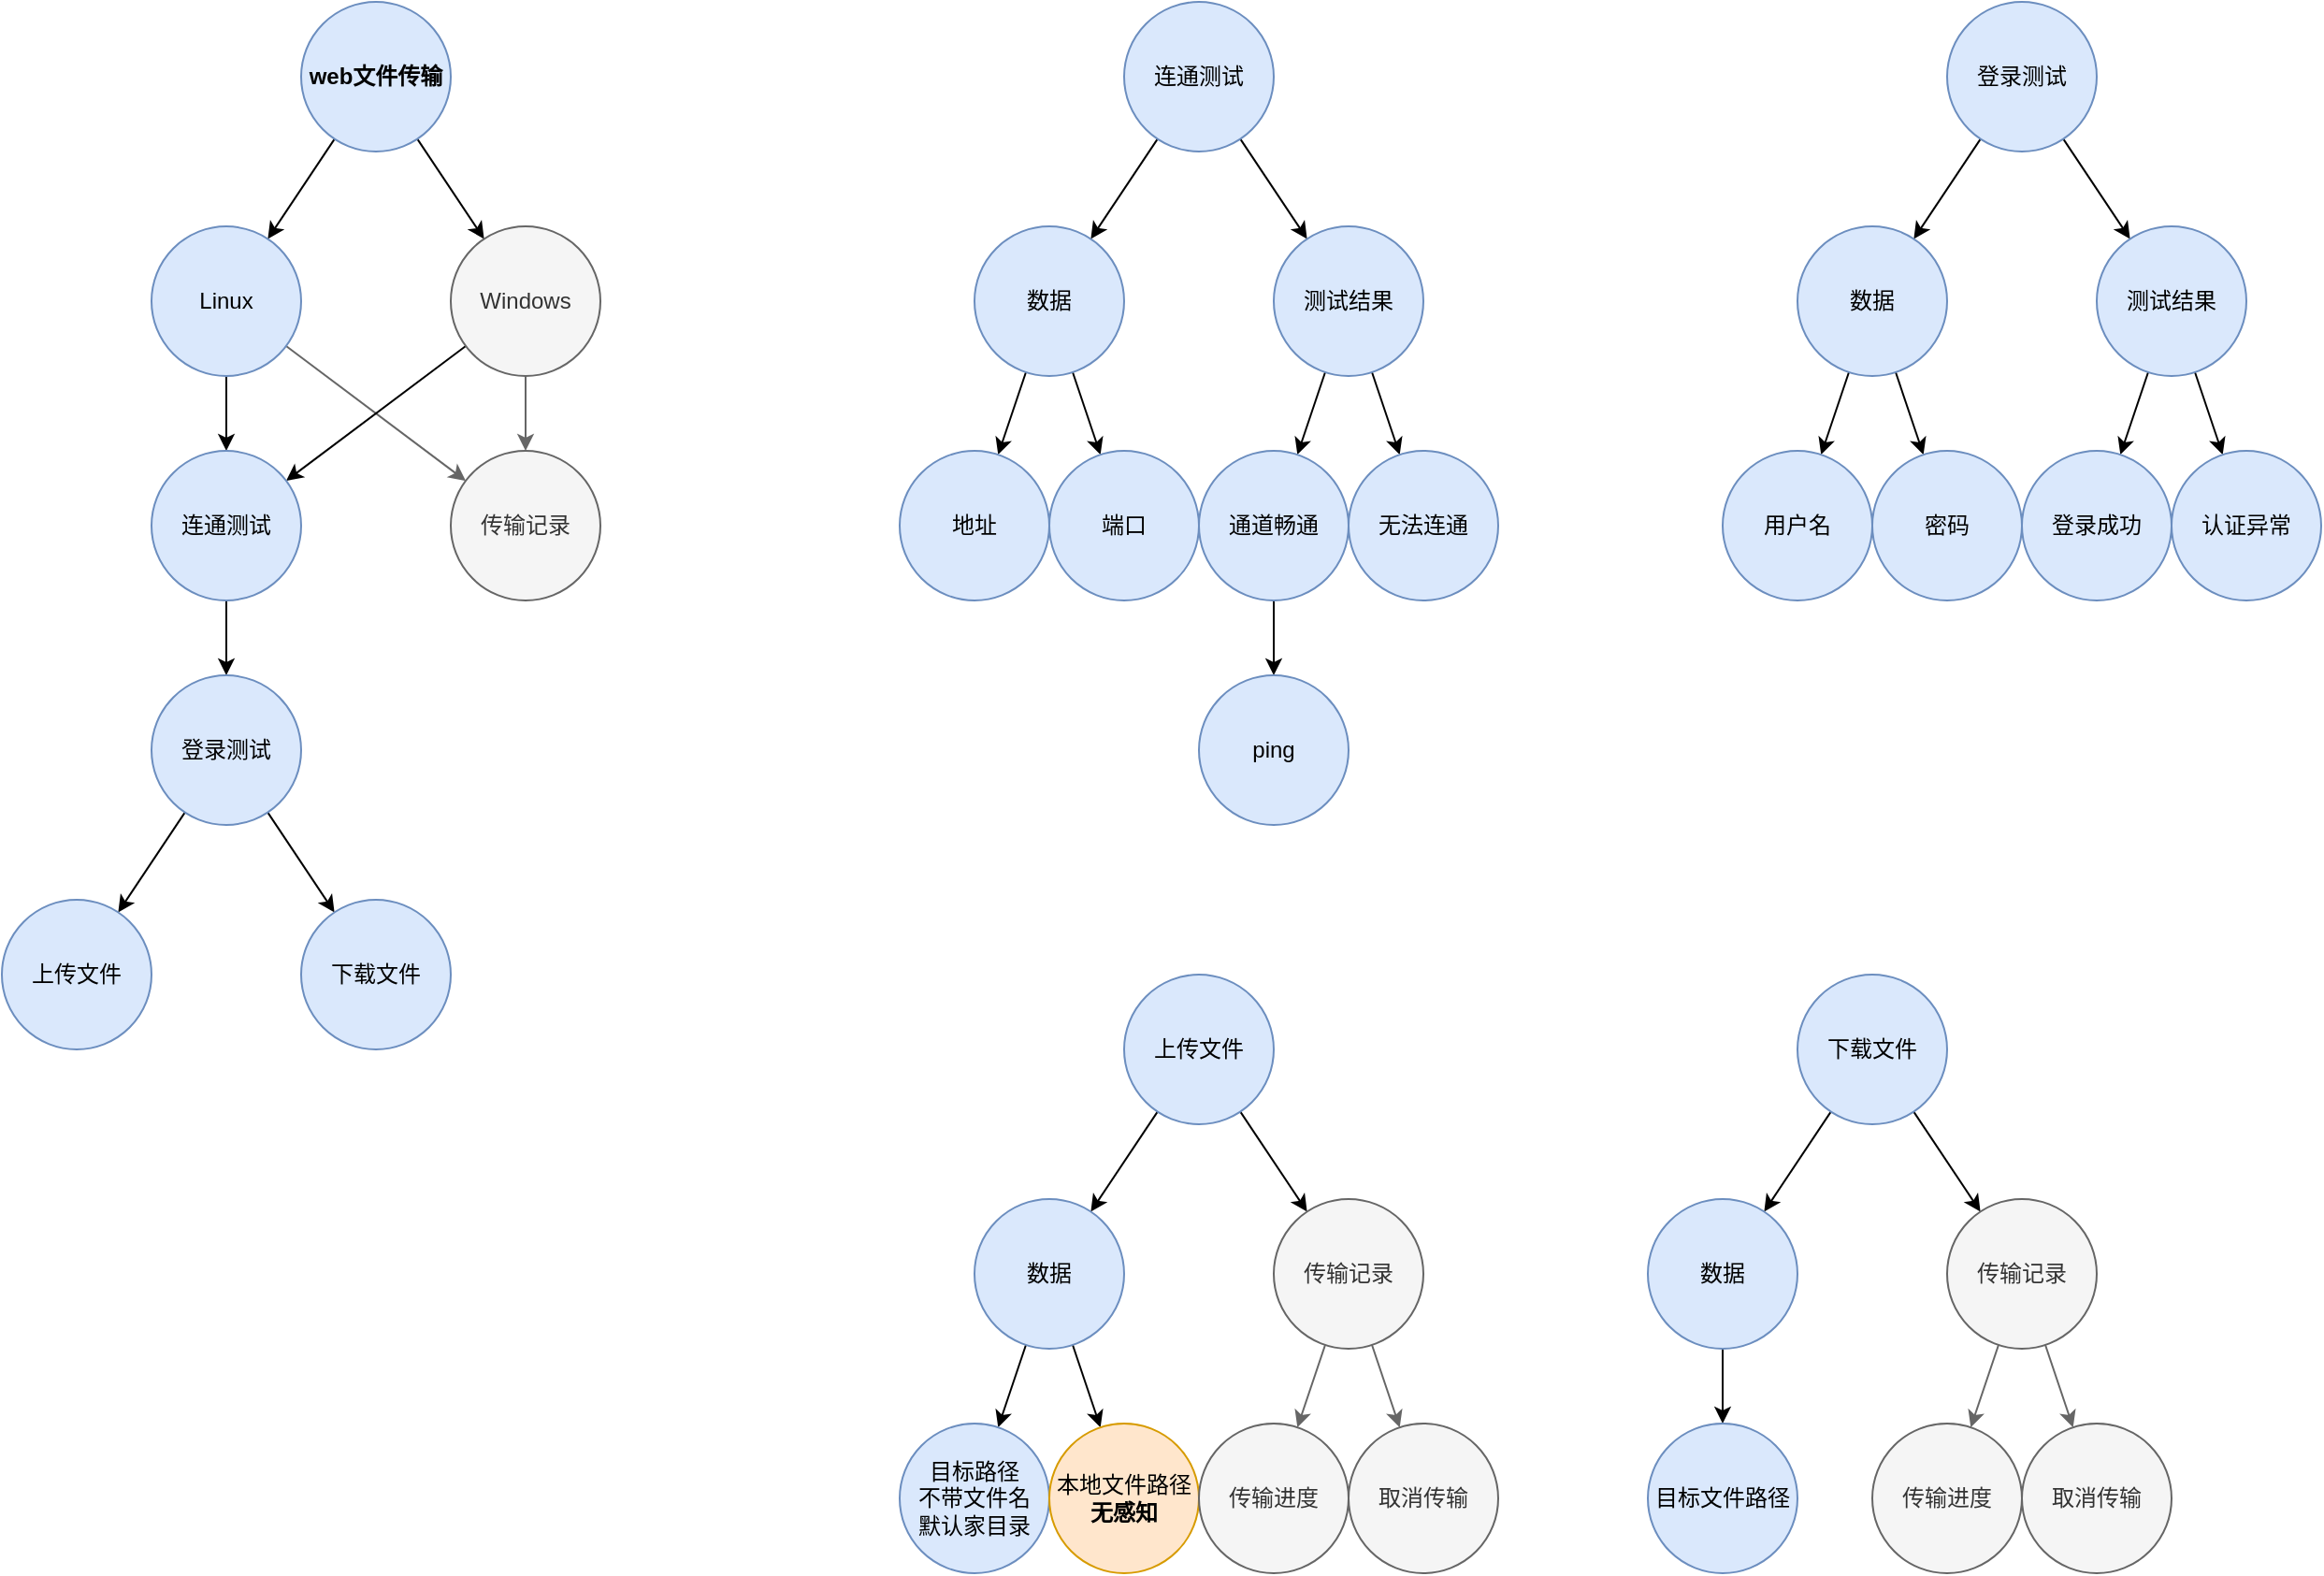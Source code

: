 <mxfile version="20.2.3" type="device" pages="3"><diagram id="OMf52vrTkISbWYY6mPU3" name="信息架构图"><mxGraphModel dx="2942" dy="1122" grid="1" gridSize="10" guides="1" tooltips="1" connect="1" arrows="1" fold="1" page="1" pageScale="1" pageWidth="827" pageHeight="1169" math="0" shadow="0"><root><mxCell id="0"/><mxCell id="1" parent="0"/><mxCell id="EfSAk4xGJ48oV-pzfF1v-5" style="rounded=0;orthogonalLoop=1;jettySize=auto;html=1;" parent="1" source="EfSAk4xGJ48oV-pzfF1v-2" target="EfSAk4xGJ48oV-pzfF1v-3" edge="1"><mxGeometry relative="1" as="geometry"/></mxCell><mxCell id="EfSAk4xGJ48oV-pzfF1v-7" style="rounded=0;orthogonalLoop=1;jettySize=auto;html=1;" parent="1" source="EfSAk4xGJ48oV-pzfF1v-2" target="EfSAk4xGJ48oV-pzfF1v-4" edge="1"><mxGeometry relative="1" as="geometry"/></mxCell><mxCell id="EfSAk4xGJ48oV-pzfF1v-2" value="&lt;b&gt;web文件传输&lt;/b&gt;" style="ellipse;whiteSpace=wrap;html=1;aspect=fixed;fillColor=#dae8fc;strokeColor=#6c8ebf;" parent="1" vertex="1"><mxGeometry x="360" y="160" width="80" height="80" as="geometry"/></mxCell><mxCell id="EfSAk4xGJ48oV-pzfF1v-9" style="edgeStyle=none;rounded=0;orthogonalLoop=1;jettySize=auto;html=1;" parent="1" source="EfSAk4xGJ48oV-pzfF1v-3" target="EfSAk4xGJ48oV-pzfF1v-8" edge="1"><mxGeometry relative="1" as="geometry"/></mxCell><mxCell id="EfSAk4xGJ48oV-pzfF1v-91" style="edgeStyle=none;rounded=0;orthogonalLoop=1;jettySize=auto;html=1;endArrow=classic;endFill=1;fillColor=#f5f5f5;strokeColor=#666666;" parent="1" source="EfSAk4xGJ48oV-pzfF1v-3" target="EfSAk4xGJ48oV-pzfF1v-90" edge="1"><mxGeometry relative="1" as="geometry"/></mxCell><mxCell id="EfSAk4xGJ48oV-pzfF1v-3" value="Linux" style="ellipse;whiteSpace=wrap;html=1;aspect=fixed;fillColor=#dae8fc;strokeColor=#6c8ebf;" parent="1" vertex="1"><mxGeometry x="280" y="280" width="80" height="80" as="geometry"/></mxCell><mxCell id="EfSAk4xGJ48oV-pzfF1v-10" style="edgeStyle=none;rounded=0;orthogonalLoop=1;jettySize=auto;html=1;" parent="1" source="EfSAk4xGJ48oV-pzfF1v-4" target="EfSAk4xGJ48oV-pzfF1v-8" edge="1"><mxGeometry relative="1" as="geometry"/></mxCell><mxCell id="EfSAk4xGJ48oV-pzfF1v-92" style="edgeStyle=none;rounded=0;orthogonalLoop=1;jettySize=auto;html=1;endArrow=classic;endFill=1;fillColor=#f5f5f5;strokeColor=#666666;" parent="1" source="EfSAk4xGJ48oV-pzfF1v-4" target="EfSAk4xGJ48oV-pzfF1v-90" edge="1"><mxGeometry relative="1" as="geometry"/></mxCell><mxCell id="EfSAk4xGJ48oV-pzfF1v-4" value="Windows" style="ellipse;whiteSpace=wrap;html=1;aspect=fixed;fillColor=#f5f5f5;strokeColor=#666666;fontColor=#333333;" parent="1" vertex="1"><mxGeometry x="440" y="280" width="80" height="80" as="geometry"/></mxCell><mxCell id="EfSAk4xGJ48oV-pzfF1v-12" style="edgeStyle=none;rounded=0;orthogonalLoop=1;jettySize=auto;html=1;" parent="1" source="EfSAk4xGJ48oV-pzfF1v-8" target="EfSAk4xGJ48oV-pzfF1v-11" edge="1"><mxGeometry relative="1" as="geometry"/></mxCell><mxCell id="EfSAk4xGJ48oV-pzfF1v-8" value="连通测试" style="ellipse;whiteSpace=wrap;html=1;aspect=fixed;fillColor=#dae8fc;strokeColor=#6c8ebf;" parent="1" vertex="1"><mxGeometry x="280" y="400" width="80" height="80" as="geometry"/></mxCell><mxCell id="EfSAk4xGJ48oV-pzfF1v-15" style="rounded=0;orthogonalLoop=1;jettySize=auto;html=1;" parent="1" source="EfSAk4xGJ48oV-pzfF1v-11" target="EfSAk4xGJ48oV-pzfF1v-13" edge="1"><mxGeometry relative="1" as="geometry"/></mxCell><mxCell id="EfSAk4xGJ48oV-pzfF1v-36" style="edgeStyle=none;rounded=0;orthogonalLoop=1;jettySize=auto;html=1;endArrow=classic;endFill=1;" parent="1" source="EfSAk4xGJ48oV-pzfF1v-11" target="EfSAk4xGJ48oV-pzfF1v-14" edge="1"><mxGeometry relative="1" as="geometry"/></mxCell><mxCell id="EfSAk4xGJ48oV-pzfF1v-11" value="登录测试" style="ellipse;whiteSpace=wrap;html=1;aspect=fixed;fillColor=#dae8fc;strokeColor=#6c8ebf;" parent="1" vertex="1"><mxGeometry x="280" y="520" width="80" height="80" as="geometry"/></mxCell><mxCell id="EfSAk4xGJ48oV-pzfF1v-13" value="上传文件" style="ellipse;whiteSpace=wrap;html=1;aspect=fixed;fillColor=#dae8fc;strokeColor=#6c8ebf;" parent="1" vertex="1"><mxGeometry x="200" y="640" width="80" height="80" as="geometry"/></mxCell><mxCell id="EfSAk4xGJ48oV-pzfF1v-14" value="下载文件" style="ellipse;whiteSpace=wrap;html=1;aspect=fixed;fillColor=#dae8fc;strokeColor=#6c8ebf;" parent="1" vertex="1"><mxGeometry x="360" y="640" width="80" height="80" as="geometry"/></mxCell><mxCell id="EfSAk4xGJ48oV-pzfF1v-26" style="edgeStyle=none;rounded=0;orthogonalLoop=1;jettySize=auto;html=1;endArrow=classic;endFill=1;" parent="1" source="EfSAk4xGJ48oV-pzfF1v-28" target="EfSAk4xGJ48oV-pzfF1v-29" edge="1"><mxGeometry relative="1" as="geometry"/></mxCell><mxCell id="EfSAk4xGJ48oV-pzfF1v-41" style="edgeStyle=none;rounded=0;orthogonalLoop=1;jettySize=auto;html=1;endArrow=classic;endFill=1;" parent="1" source="EfSAk4xGJ48oV-pzfF1v-28" target="EfSAk4xGJ48oV-pzfF1v-40" edge="1"><mxGeometry relative="1" as="geometry"/></mxCell><mxCell id="EfSAk4xGJ48oV-pzfF1v-28" value="连通测试" style="ellipse;whiteSpace=wrap;html=1;aspect=fixed;fillColor=#dae8fc;strokeColor=#6c8ebf;" parent="1" vertex="1"><mxGeometry x="800" y="160" width="80" height="80" as="geometry"/></mxCell><mxCell id="EfSAk4xGJ48oV-pzfF1v-38" style="edgeStyle=none;rounded=0;orthogonalLoop=1;jettySize=auto;html=1;endArrow=classic;endFill=1;" parent="1" source="EfSAk4xGJ48oV-pzfF1v-29" target="EfSAk4xGJ48oV-pzfF1v-30" edge="1"><mxGeometry relative="1" as="geometry"/></mxCell><mxCell id="EfSAk4xGJ48oV-pzfF1v-39" style="edgeStyle=none;rounded=0;orthogonalLoop=1;jettySize=auto;html=1;endArrow=classic;endFill=1;" parent="1" source="EfSAk4xGJ48oV-pzfF1v-29" target="EfSAk4xGJ48oV-pzfF1v-37" edge="1"><mxGeometry relative="1" as="geometry"/></mxCell><mxCell id="EfSAk4xGJ48oV-pzfF1v-29" value="数据" style="ellipse;whiteSpace=wrap;html=1;aspect=fixed;fillColor=#dae8fc;strokeColor=#6c8ebf;" parent="1" vertex="1"><mxGeometry x="720" y="280" width="80" height="80" as="geometry"/></mxCell><mxCell id="EfSAk4xGJ48oV-pzfF1v-30" value="地址" style="ellipse;whiteSpace=wrap;html=1;aspect=fixed;fillColor=#dae8fc;strokeColor=#6c8ebf;" parent="1" vertex="1"><mxGeometry x="680" y="400" width="80" height="80" as="geometry"/></mxCell><mxCell id="EfSAk4xGJ48oV-pzfF1v-55" style="edgeStyle=none;rounded=0;orthogonalLoop=1;jettySize=auto;html=1;endArrow=classic;endFill=1;" parent="1" source="EfSAk4xGJ48oV-pzfF1v-33" target="EfSAk4xGJ48oV-pzfF1v-50" edge="1"><mxGeometry relative="1" as="geometry"/></mxCell><mxCell id="EfSAk4xGJ48oV-pzfF1v-63" style="edgeStyle=none;rounded=0;orthogonalLoop=1;jettySize=auto;html=1;endArrow=classic;endFill=1;" parent="1" source="EfSAk4xGJ48oV-pzfF1v-33" target="EfSAk4xGJ48oV-pzfF1v-58" edge="1"><mxGeometry relative="1" as="geometry"/></mxCell><mxCell id="EfSAk4xGJ48oV-pzfF1v-33" value="登录测试" style="ellipse;whiteSpace=wrap;html=1;aspect=fixed;fillColor=#dae8fc;strokeColor=#6c8ebf;" parent="1" vertex="1"><mxGeometry x="1240" y="160" width="80" height="80" as="geometry"/></mxCell><mxCell id="EfSAk4xGJ48oV-pzfF1v-37" value="端口" style="ellipse;whiteSpace=wrap;html=1;aspect=fixed;fillColor=#dae8fc;strokeColor=#6c8ebf;" parent="1" vertex="1"><mxGeometry x="760" y="400" width="80" height="80" as="geometry"/></mxCell><mxCell id="EfSAk4xGJ48oV-pzfF1v-44" style="edgeStyle=none;rounded=0;orthogonalLoop=1;jettySize=auto;html=1;endArrow=classic;endFill=1;" parent="1" source="EfSAk4xGJ48oV-pzfF1v-40" target="EfSAk4xGJ48oV-pzfF1v-42" edge="1"><mxGeometry relative="1" as="geometry"/></mxCell><mxCell id="EfSAk4xGJ48oV-pzfF1v-45" style="edgeStyle=none;rounded=0;orthogonalLoop=1;jettySize=auto;html=1;endArrow=classic;endFill=1;" parent="1" source="EfSAk4xGJ48oV-pzfF1v-40" target="EfSAk4xGJ48oV-pzfF1v-43" edge="1"><mxGeometry relative="1" as="geometry"/></mxCell><mxCell id="EfSAk4xGJ48oV-pzfF1v-40" value="测试结果" style="ellipse;whiteSpace=wrap;html=1;aspect=fixed;fillColor=#dae8fc;strokeColor=#6c8ebf;" parent="1" vertex="1"><mxGeometry x="880" y="280" width="80" height="80" as="geometry"/></mxCell><mxCell id="EfSAk4xGJ48oV-pzfF1v-47" style="edgeStyle=none;rounded=0;orthogonalLoop=1;jettySize=auto;html=1;endArrow=classic;endFill=1;" parent="1" source="EfSAk4xGJ48oV-pzfF1v-42" target="EfSAk4xGJ48oV-pzfF1v-46" edge="1"><mxGeometry relative="1" as="geometry"/></mxCell><mxCell id="EfSAk4xGJ48oV-pzfF1v-42" value="通道畅通" style="ellipse;whiteSpace=wrap;html=1;aspect=fixed;fillColor=#dae8fc;strokeColor=#6c8ebf;" parent="1" vertex="1"><mxGeometry x="840" y="400" width="80" height="80" as="geometry"/></mxCell><mxCell id="EfSAk4xGJ48oV-pzfF1v-43" value="无法连通" style="ellipse;whiteSpace=wrap;html=1;aspect=fixed;fillColor=#dae8fc;strokeColor=#6c8ebf;" parent="1" vertex="1"><mxGeometry x="920" y="400" width="80" height="80" as="geometry"/></mxCell><mxCell id="EfSAk4xGJ48oV-pzfF1v-46" value="ping" style="ellipse;whiteSpace=wrap;html=1;aspect=fixed;fillColor=#dae8fc;strokeColor=#6c8ebf;" parent="1" vertex="1"><mxGeometry x="840" y="520" width="80" height="80" as="geometry"/></mxCell><mxCell id="EfSAk4xGJ48oV-pzfF1v-48" style="edgeStyle=none;rounded=0;orthogonalLoop=1;jettySize=auto;html=1;endArrow=classic;endFill=1;" parent="1" source="EfSAk4xGJ48oV-pzfF1v-50" target="EfSAk4xGJ48oV-pzfF1v-53" edge="1"><mxGeometry relative="1" as="geometry"><mxPoint x="1172.649" y="402.053" as="targetPoint"/></mxGeometry></mxCell><mxCell id="EfSAk4xGJ48oV-pzfF1v-49" style="edgeStyle=none;rounded=0;orthogonalLoop=1;jettySize=auto;html=1;endArrow=classic;endFill=1;" parent="1" source="EfSAk4xGJ48oV-pzfF1v-50" target="EfSAk4xGJ48oV-pzfF1v-54" edge="1"><mxGeometry relative="1" as="geometry"><mxPoint x="1227.351" y="402.053" as="targetPoint"/></mxGeometry></mxCell><mxCell id="EfSAk4xGJ48oV-pzfF1v-50" value="数据" style="ellipse;whiteSpace=wrap;html=1;aspect=fixed;fillColor=#dae8fc;strokeColor=#6c8ebf;" parent="1" vertex="1"><mxGeometry x="1160" y="280" width="80" height="80" as="geometry"/></mxCell><mxCell id="EfSAk4xGJ48oV-pzfF1v-53" value="用户名" style="ellipse;whiteSpace=wrap;html=1;aspect=fixed;fillColor=#dae8fc;strokeColor=#6c8ebf;" parent="1" vertex="1"><mxGeometry x="1120" y="400" width="80" height="80" as="geometry"/></mxCell><mxCell id="EfSAk4xGJ48oV-pzfF1v-54" value="密码" style="ellipse;whiteSpace=wrap;html=1;aspect=fixed;fillColor=#dae8fc;strokeColor=#6c8ebf;" parent="1" vertex="1"><mxGeometry x="1200" y="400" width="80" height="80" as="geometry"/></mxCell><mxCell id="EfSAk4xGJ48oV-pzfF1v-56" style="edgeStyle=none;rounded=0;orthogonalLoop=1;jettySize=auto;html=1;endArrow=classic;endFill=1;" parent="1" source="EfSAk4xGJ48oV-pzfF1v-58" target="EfSAk4xGJ48oV-pzfF1v-60" edge="1"><mxGeometry relative="1" as="geometry"/></mxCell><mxCell id="EfSAk4xGJ48oV-pzfF1v-57" style="edgeStyle=none;rounded=0;orthogonalLoop=1;jettySize=auto;html=1;endArrow=classic;endFill=1;" parent="1" source="EfSAk4xGJ48oV-pzfF1v-58" target="EfSAk4xGJ48oV-pzfF1v-61" edge="1"><mxGeometry relative="1" as="geometry"/></mxCell><mxCell id="EfSAk4xGJ48oV-pzfF1v-58" value="测试结果" style="ellipse;whiteSpace=wrap;html=1;aspect=fixed;fillColor=#dae8fc;strokeColor=#6c8ebf;" parent="1" vertex="1"><mxGeometry x="1320" y="280" width="80" height="80" as="geometry"/></mxCell><mxCell id="EfSAk4xGJ48oV-pzfF1v-60" value="登录成功" style="ellipse;whiteSpace=wrap;html=1;aspect=fixed;fillColor=#dae8fc;strokeColor=#6c8ebf;" parent="1" vertex="1"><mxGeometry x="1280" y="400" width="80" height="80" as="geometry"/></mxCell><mxCell id="EfSAk4xGJ48oV-pzfF1v-61" value="认证异常" style="ellipse;whiteSpace=wrap;html=1;aspect=fixed;fillColor=#dae8fc;strokeColor=#6c8ebf;" parent="1" vertex="1"><mxGeometry x="1360" y="400" width="80" height="80" as="geometry"/></mxCell><mxCell id="EfSAk4xGJ48oV-pzfF1v-70" style="edgeStyle=none;rounded=0;orthogonalLoop=1;jettySize=auto;html=1;endArrow=classic;endFill=1;" parent="1" source="EfSAk4xGJ48oV-pzfF1v-64" target="EfSAk4xGJ48oV-pzfF1v-65" edge="1"><mxGeometry relative="1" as="geometry"/></mxCell><mxCell id="EfSAk4xGJ48oV-pzfF1v-72" style="edgeStyle=none;rounded=0;orthogonalLoop=1;jettySize=auto;html=1;endArrow=classic;endFill=1;" parent="1" source="EfSAk4xGJ48oV-pzfF1v-64" target="EfSAk4xGJ48oV-pzfF1v-71" edge="1"><mxGeometry relative="1" as="geometry"/></mxCell><mxCell id="EfSAk4xGJ48oV-pzfF1v-64" value="上传文件" style="ellipse;whiteSpace=wrap;html=1;aspect=fixed;fillColor=#dae8fc;strokeColor=#6c8ebf;" parent="1" vertex="1"><mxGeometry x="800" y="680" width="80" height="80" as="geometry"/></mxCell><mxCell id="EfSAk4xGJ48oV-pzfF1v-68" style="edgeStyle=none;rounded=0;orthogonalLoop=1;jettySize=auto;html=1;endArrow=classic;endFill=1;" parent="1" source="EfSAk4xGJ48oV-pzfF1v-65" target="EfSAk4xGJ48oV-pzfF1v-66" edge="1"><mxGeometry relative="1" as="geometry"/></mxCell><mxCell id="EfSAk4xGJ48oV-pzfF1v-69" style="edgeStyle=none;rounded=0;orthogonalLoop=1;jettySize=auto;html=1;endArrow=classic;endFill=1;" parent="1" source="EfSAk4xGJ48oV-pzfF1v-65" target="EfSAk4xGJ48oV-pzfF1v-67" edge="1"><mxGeometry relative="1" as="geometry"/></mxCell><mxCell id="EfSAk4xGJ48oV-pzfF1v-65" value="数据" style="ellipse;whiteSpace=wrap;html=1;aspect=fixed;fillColor=#dae8fc;strokeColor=#6c8ebf;" parent="1" vertex="1"><mxGeometry x="720" y="800" width="80" height="80" as="geometry"/></mxCell><mxCell id="EfSAk4xGJ48oV-pzfF1v-66" value="目标路径&lt;br&gt;不带文件名&lt;br&gt;默认家目录" style="ellipse;whiteSpace=wrap;html=1;aspect=fixed;fillColor=#dae8fc;strokeColor=#6c8ebf;" parent="1" vertex="1"><mxGeometry x="680" y="920" width="80" height="80" as="geometry"/></mxCell><mxCell id="EfSAk4xGJ48oV-pzfF1v-67" value="本地文件路径&lt;br&gt;&lt;b&gt;无感知&lt;/b&gt;" style="ellipse;whiteSpace=wrap;html=1;aspect=fixed;fillColor=#ffe6cc;strokeColor=#d79b00;" parent="1" vertex="1"><mxGeometry x="760" y="920" width="80" height="80" as="geometry"/></mxCell><mxCell id="EfSAk4xGJ48oV-pzfF1v-74" style="edgeStyle=none;rounded=0;orthogonalLoop=1;jettySize=auto;html=1;endArrow=classic;endFill=1;fillColor=#f5f5f5;strokeColor=#666666;" parent="1" source="EfSAk4xGJ48oV-pzfF1v-71" target="EfSAk4xGJ48oV-pzfF1v-73" edge="1"><mxGeometry relative="1" as="geometry"/></mxCell><mxCell id="EfSAk4xGJ48oV-pzfF1v-76" style="edgeStyle=none;rounded=0;orthogonalLoop=1;jettySize=auto;html=1;endArrow=classic;endFill=1;fillColor=#f5f5f5;strokeColor=#666666;" parent="1" source="EfSAk4xGJ48oV-pzfF1v-71" target="EfSAk4xGJ48oV-pzfF1v-75" edge="1"><mxGeometry relative="1" as="geometry"/></mxCell><mxCell id="EfSAk4xGJ48oV-pzfF1v-71" value="传输记录" style="ellipse;whiteSpace=wrap;html=1;aspect=fixed;fillColor=#f5f5f5;strokeColor=#666666;fontColor=#333333;" parent="1" vertex="1"><mxGeometry x="880" y="800" width="80" height="80" as="geometry"/></mxCell><mxCell id="EfSAk4xGJ48oV-pzfF1v-73" value="传输进度" style="ellipse;whiteSpace=wrap;html=1;aspect=fixed;fillColor=#f5f5f5;strokeColor=#666666;fontColor=#333333;" parent="1" vertex="1"><mxGeometry x="840" y="920" width="80" height="80" as="geometry"/></mxCell><mxCell id="EfSAk4xGJ48oV-pzfF1v-75" value="取消传输" style="ellipse;whiteSpace=wrap;html=1;aspect=fixed;fillColor=#f5f5f5;strokeColor=#666666;fontColor=#333333;" parent="1" vertex="1"><mxGeometry x="920" y="920" width="80" height="80" as="geometry"/></mxCell><mxCell id="EfSAk4xGJ48oV-pzfF1v-77" style="edgeStyle=none;rounded=0;orthogonalLoop=1;jettySize=auto;html=1;endArrow=classic;endFill=1;" parent="1" source="EfSAk4xGJ48oV-pzfF1v-79" target="EfSAk4xGJ48oV-pzfF1v-82" edge="1"><mxGeometry relative="1" as="geometry"/></mxCell><mxCell id="EfSAk4xGJ48oV-pzfF1v-78" style="edgeStyle=none;rounded=0;orthogonalLoop=1;jettySize=auto;html=1;endArrow=classic;endFill=1;" parent="1" source="EfSAk4xGJ48oV-pzfF1v-79" target="EfSAk4xGJ48oV-pzfF1v-87" edge="1"><mxGeometry relative="1" as="geometry"/></mxCell><mxCell id="EfSAk4xGJ48oV-pzfF1v-79" value="下载文件" style="ellipse;whiteSpace=wrap;html=1;aspect=fixed;fillColor=#dae8fc;strokeColor=#6c8ebf;" parent="1" vertex="1"><mxGeometry x="1160" y="680" width="80" height="80" as="geometry"/></mxCell><mxCell id="EfSAk4xGJ48oV-pzfF1v-80" style="edgeStyle=none;rounded=0;orthogonalLoop=1;jettySize=auto;html=1;endArrow=classic;endFill=1;" parent="1" source="EfSAk4xGJ48oV-pzfF1v-82" target="EfSAk4xGJ48oV-pzfF1v-83" edge="1"><mxGeometry relative="1" as="geometry"/></mxCell><mxCell id="EfSAk4xGJ48oV-pzfF1v-82" value="数据" style="ellipse;whiteSpace=wrap;html=1;aspect=fixed;fillColor=#dae8fc;strokeColor=#6c8ebf;" parent="1" vertex="1"><mxGeometry x="1080" y="800" width="80" height="80" as="geometry"/></mxCell><mxCell id="EfSAk4xGJ48oV-pzfF1v-83" value="目标文件路径" style="ellipse;whiteSpace=wrap;html=1;aspect=fixed;fillColor=#dae8fc;strokeColor=#6c8ebf;" parent="1" vertex="1"><mxGeometry x="1080" y="920" width="80" height="80" as="geometry"/></mxCell><mxCell id="EfSAk4xGJ48oV-pzfF1v-85" style="edgeStyle=none;rounded=0;orthogonalLoop=1;jettySize=auto;html=1;endArrow=classic;endFill=1;fillColor=#f5f5f5;strokeColor=#666666;" parent="1" source="EfSAk4xGJ48oV-pzfF1v-87" target="EfSAk4xGJ48oV-pzfF1v-88" edge="1"><mxGeometry relative="1" as="geometry"/></mxCell><mxCell id="EfSAk4xGJ48oV-pzfF1v-86" style="edgeStyle=none;rounded=0;orthogonalLoop=1;jettySize=auto;html=1;endArrow=classic;endFill=1;fillColor=#f5f5f5;strokeColor=#666666;" parent="1" source="EfSAk4xGJ48oV-pzfF1v-87" target="EfSAk4xGJ48oV-pzfF1v-89" edge="1"><mxGeometry relative="1" as="geometry"/></mxCell><mxCell id="EfSAk4xGJ48oV-pzfF1v-87" value="传输记录" style="ellipse;whiteSpace=wrap;html=1;aspect=fixed;fillColor=#f5f5f5;strokeColor=#666666;fontColor=#333333;" parent="1" vertex="1"><mxGeometry x="1240" y="800" width="80" height="80" as="geometry"/></mxCell><mxCell id="EfSAk4xGJ48oV-pzfF1v-88" value="传输进度" style="ellipse;whiteSpace=wrap;html=1;aspect=fixed;fillColor=#f5f5f5;strokeColor=#666666;fontColor=#333333;" parent="1" vertex="1"><mxGeometry x="1200" y="920" width="80" height="80" as="geometry"/></mxCell><mxCell id="EfSAk4xGJ48oV-pzfF1v-89" value="取消传输" style="ellipse;whiteSpace=wrap;html=1;aspect=fixed;fillColor=#f5f5f5;strokeColor=#666666;fontColor=#333333;" parent="1" vertex="1"><mxGeometry x="1280" y="920" width="80" height="80" as="geometry"/></mxCell><mxCell id="EfSAk4xGJ48oV-pzfF1v-90" value="传输记录" style="ellipse;whiteSpace=wrap;html=1;aspect=fixed;fillColor=#f5f5f5;strokeColor=#666666;fontColor=#333333;" parent="1" vertex="1"><mxGeometry x="440" y="400" width="80" height="80" as="geometry"/></mxCell></root></mxGraphModel></diagram><diagram id="wk56fdPJnbVLwwlk42iN" name="视觉辞典"><mxGraphModel dx="2942" dy="1066" grid="1" gridSize="10" guides="1" tooltips="1" connect="1" arrows="1" fold="1" page="1" pageScale="1" pageWidth="827" pageHeight="1169" math="0" shadow="0">&#xa;      <root>&#xa;        <mxCell id="QJBgLbAy3fjLcgn6ntNS-0"/>&#xa;        <mxCell id="QJBgLbAy3fjLcgn6ntNS-1" parent="QJBgLbAy3fjLcgn6ntNS-0"/>&#xa;        <mxCell id="QJBgLbAy3fjLcgn6ntNS-6" style="edgeStyle=orthogonalEdgeStyle;rounded=0;orthogonalLoop=1;jettySize=auto;html=1;endArrow=none;endFill=0;" parent="QJBgLbAy3fjLcgn6ntNS-1" source="QJBgLbAy3fjLcgn6ntNS-2" target="QJBgLbAy3fjLcgn6ntNS-3" edge="1">&#xa;          <mxGeometry relative="1" as="geometry">&#xa;            <Array as="points">&#xa;              <mxPoint x="340" y="200"/>&#xa;              <mxPoint x="180" y="200"/>&#xa;            </Array>&#xa;          </mxGeometry>&#xa;        </mxCell>&#xa;        <mxCell id="QJBgLbAy3fjLcgn6ntNS-7" style="edgeStyle=orthogonalEdgeStyle;rounded=0;orthogonalLoop=1;jettySize=auto;html=1;endArrow=none;endFill=0;" parent="QJBgLbAy3fjLcgn6ntNS-1" source="QJBgLbAy3fjLcgn6ntNS-2" target="QJBgLbAy3fjLcgn6ntNS-4" edge="1">&#xa;          <mxGeometry relative="1" as="geometry"/>&#xa;        </mxCell>&#xa;        <mxCell id="QJBgLbAy3fjLcgn6ntNS-8" style="edgeStyle=orthogonalEdgeStyle;rounded=0;orthogonalLoop=1;jettySize=auto;html=1;endArrow=none;endFill=0;" parent="QJBgLbAy3fjLcgn6ntNS-1" source="QJBgLbAy3fjLcgn6ntNS-2" target="QJBgLbAy3fjLcgn6ntNS-13" edge="1">&#xa;          <mxGeometry relative="1" as="geometry">&#xa;            <mxPoint x="500" y="240" as="targetPoint"/>&#xa;            <Array as="points">&#xa;              <mxPoint x="340" y="200"/>&#xa;              <mxPoint x="500" y="200"/>&#xa;            </Array>&#xa;          </mxGeometry>&#xa;        </mxCell>&#xa;        <mxCell id="QJBgLbAy3fjLcgn6ntNS-2" value="首页&lt;br&gt;文件传输" style="rounded=0;whiteSpace=wrap;html=1;" parent="QJBgLbAy3fjLcgn6ntNS-1" vertex="1">&#xa;          <mxGeometry x="280" y="120" width="120" height="60" as="geometry"/>&#xa;        </mxCell>&#xa;        <mxCell id="QJBgLbAy3fjLcgn6ntNS-11" style="edgeStyle=orthogonalEdgeStyle;rounded=0;orthogonalLoop=1;jettySize=auto;html=1;endArrow=classic;endFill=1;" parent="QJBgLbAy3fjLcgn6ntNS-1" source="QJBgLbAy3fjLcgn6ntNS-3" target="QJBgLbAy3fjLcgn6ntNS-10" edge="1">&#xa;          <mxGeometry relative="1" as="geometry"/>&#xa;        </mxCell>&#xa;        <mxCell id="QJBgLbAy3fjLcgn6ntNS-3" value="Windows" style="rounded=0;whiteSpace=wrap;html=1;" parent="QJBgLbAy3fjLcgn6ntNS-1" vertex="1">&#xa;          <mxGeometry x="120" y="240" width="120" height="60" as="geometry"/>&#xa;        </mxCell>&#xa;        <mxCell id="QJBgLbAy3fjLcgn6ntNS-12" style="edgeStyle=orthogonalEdgeStyle;rounded=0;orthogonalLoop=1;jettySize=auto;html=1;endArrow=classic;endFill=1;" parent="QJBgLbAy3fjLcgn6ntNS-1" source="QJBgLbAy3fjLcgn6ntNS-4" target="QJBgLbAy3fjLcgn6ntNS-10" edge="1">&#xa;          <mxGeometry relative="1" as="geometry"/>&#xa;        </mxCell>&#xa;        <mxCell id="QJBgLbAy3fjLcgn6ntNS-4" value="Linux" style="rounded=0;whiteSpace=wrap;html=1;" parent="QJBgLbAy3fjLcgn6ntNS-1" vertex="1">&#xa;          <mxGeometry x="280" y="240" width="120" height="60" as="geometry"/>&#xa;        </mxCell>&#xa;        <mxCell id="QJBgLbAy3fjLcgn6ntNS-17" style="edgeStyle=orthogonalEdgeStyle;rounded=0;orthogonalLoop=1;jettySize=auto;html=1;endArrow=classic;endFill=1;" parent="QJBgLbAy3fjLcgn6ntNS-1" source="QJBgLbAy3fjLcgn6ntNS-10" target="QJBgLbAy3fjLcgn6ntNS-16" edge="1">&#xa;          <mxGeometry relative="1" as="geometry"/>&#xa;        </mxCell>&#xa;        <mxCell id="QJBgLbAy3fjLcgn6ntNS-10" value="连通测试流程" style="rounded=1;whiteSpace=wrap;html=1;sketch=0;glass=0;" parent="QJBgLbAy3fjLcgn6ntNS-1" vertex="1">&#xa;          <mxGeometry x="200" y="360" width="120" height="60" as="geometry"/>&#xa;        </mxCell>&#xa;        <mxCell id="QJBgLbAy3fjLcgn6ntNS-13" value="&lt;br&gt;&lt;br&gt;&lt;span style=&quot;font-family: &amp;#34;helvetica&amp;#34;&quot;&gt;传输记录&lt;/span&gt;" style="shape=note;whiteSpace=wrap;html=1;backgroundOutline=1;darkOpacity=0.05;" parent="QJBgLbAy3fjLcgn6ntNS-1" vertex="1">&#xa;          <mxGeometry x="460" y="240" width="80" height="100" as="geometry"/>&#xa;        </mxCell>&#xa;        <mxCell id="QJBgLbAy3fjLcgn6ntNS-21" style="edgeStyle=orthogonalEdgeStyle;rounded=0;orthogonalLoop=1;jettySize=auto;html=1;endArrow=none;endFill=0;" parent="QJBgLbAy3fjLcgn6ntNS-1" source="QJBgLbAy3fjLcgn6ntNS-16" target="QJBgLbAy3fjLcgn6ntNS-18" edge="1">&#xa;          <mxGeometry relative="1" as="geometry"/>&#xa;        </mxCell>&#xa;        <mxCell id="QJBgLbAy3fjLcgn6ntNS-22" style="edgeStyle=orthogonalEdgeStyle;rounded=0;orthogonalLoop=1;jettySize=auto;html=1;endArrow=none;endFill=0;" parent="QJBgLbAy3fjLcgn6ntNS-1" source="QJBgLbAy3fjLcgn6ntNS-16" target="QJBgLbAy3fjLcgn6ntNS-19" edge="1">&#xa;          <mxGeometry relative="1" as="geometry"/>&#xa;        </mxCell>&#xa;        <mxCell id="QJBgLbAy3fjLcgn6ntNS-16" value="登录测试流程" style="rounded=1;whiteSpace=wrap;html=1;sketch=0;glass=0;" parent="QJBgLbAy3fjLcgn6ntNS-1" vertex="1">&#xa;          <mxGeometry x="200" y="480" width="120" height="60" as="geometry"/>&#xa;        </mxCell>&#xa;        <mxCell id="QJBgLbAy3fjLcgn6ntNS-18" value="上传文件" style="rounded=0;whiteSpace=wrap;html=1;sketch=0;glass=0;" parent="QJBgLbAy3fjLcgn6ntNS-1" vertex="1">&#xa;          <mxGeometry x="120" y="600" width="120" height="60" as="geometry"/>&#xa;        </mxCell>&#xa;        <mxCell id="QJBgLbAy3fjLcgn6ntNS-19" value="上传文件" style="rounded=0;whiteSpace=wrap;html=1;sketch=0;glass=0;" parent="QJBgLbAy3fjLcgn6ntNS-1" vertex="1">&#xa;          <mxGeometry x="280" y="600" width="120" height="60" as="geometry"/>&#xa;        </mxCell>&#xa;      </root>&#xa;    </mxGraphModel></diagram><diagram id="dyvwKVR_sfVO9NKRFUkw" name="线框图-browser-pc"><mxGraphModel dx="4203" dy="1603" grid="1" gridSize="10" guides="1" tooltips="1" connect="1" arrows="1" fold="1" page="1" pageScale="1" pageWidth="827" pageHeight="1169" math="0" shadow="0"><root><mxCell id="0"/><mxCell id="1" parent="0"/><mxCell id="Y1gCD-Rvr7qRjHTqhIPo-1" value="" style="rounded=0;whiteSpace=wrap;html=1;" parent="1" vertex="1"><mxGeometry y="40" width="640" height="800" as="geometry"/></mxCell><mxCell id="Y1gCD-Rvr7qRjHTqhIPo-3" value="网站标志" style="rounded=0;whiteSpace=wrap;html=1;" parent="1" vertex="1"><mxGeometry y="40" width="120" height="40" as="geometry"/></mxCell><mxCell id="Y1gCD-Rvr7qRjHTqhIPo-5" value="友好导航" style="rounded=0;whiteSpace=wrap;html=1;" parent="1" vertex="1"><mxGeometry x="520" y="40" width="120" height="40" as="geometry"/></mxCell><mxCell id="Y1gCD-Rvr7qRjHTqhIPo-6" value="全局导航(站点类型)" style="rounded=0;whiteSpace=wrap;html=1;" parent="1" vertex="1"><mxGeometry y="80" width="640" height="80" as="geometry"/></mxCell><mxCell id="Y1gCD-Rvr7qRjHTqhIPo-7" value="主体内容" style="rounded=0;whiteSpace=wrap;html=1;" parent="1" vertex="1"><mxGeometry y="160" width="640" height="640" as="geometry"/></mxCell><mxCell id="Y1gCD-Rvr7qRjHTqhIPo-8" value="友好导航" style="rounded=0;whiteSpace=wrap;html=1;" parent="1" vertex="1"><mxGeometry y="800" width="640" height="40" as="geometry"/></mxCell><mxCell id="Y1gCD-Rvr7qRjHTqhIPo-9" value="进入后的第一界面" style="text;html=1;align=center;verticalAlign=middle;resizable=0;points=[];autosize=1;strokeColor=none;fillColor=none;" parent="1" vertex="1"><mxGeometry width="120" height="30" as="geometry"/></mxCell><mxCell id="Y1gCD-Rvr7qRjHTqhIPo-10" value="" style="rounded=0;whiteSpace=wrap;html=1;" parent="1" vertex="1"><mxGeometry x="840" y="40" width="640" height="800" as="geometry"/></mxCell><mxCell id="Y1gCD-Rvr7qRjHTqhIPo-11" value="网站标志" style="rounded=0;whiteSpace=wrap;html=1;" parent="1" vertex="1"><mxGeometry x="840" y="40" width="120" height="40" as="geometry"/></mxCell><mxCell id="Y1gCD-Rvr7qRjHTqhIPo-12" value="友好导航" style="rounded=0;whiteSpace=wrap;html=1;" parent="1" vertex="1"><mxGeometry x="1360" y="40" width="120" height="40" as="geometry"/></mxCell><mxCell id="Y1gCD-Rvr7qRjHTqhIPo-13" value="全局导航" style="rounded=0;whiteSpace=wrap;html=1;" parent="1" vertex="1"><mxGeometry x="840" y="80" width="640" height="80" as="geometry"/></mxCell><mxCell id="Y1gCD-Rvr7qRjHTqhIPo-15" value="友好导航" style="rounded=0;whiteSpace=wrap;html=1;" parent="1" vertex="1"><mxGeometry x="840" y="800" width="640" height="40" as="geometry"/></mxCell><mxCell id="Y1gCD-Rvr7qRjHTqhIPo-16" value="与OS交互的传输界面" style="text;html=1;align=center;verticalAlign=middle;resizable=0;points=[];autosize=1;strokeColor=none;fillColor=none;" parent="1" vertex="1"><mxGeometry x="840" width="140" height="30" as="geometry"/></mxCell><mxCell id="Y1gCD-Rvr7qRjHTqhIPo-17" value="传输记录" style="rounded=0;whiteSpace=wrap;html=1;" parent="1" vertex="1"><mxGeometry x="840" y="600" width="640" height="200" as="geometry"/></mxCell><mxCell id="Y1gCD-Rvr7qRjHTqhIPo-19" value="拖拽上传框(点击打开资源选择器)" style="rounded=0;whiteSpace=wrap;html=1;" parent="1" vertex="1"><mxGeometry x="840" y="160" width="320" height="440" as="geometry"/></mxCell><mxCell id="Y1gCD-Rvr7qRjHTqhIPo-57" style="edgeStyle=orthogonalEdgeStyle;rounded=0;orthogonalLoop=1;jettySize=auto;html=1;" parent="1" source="Y1gCD-Rvr7qRjHTqhIPo-20" target="Y1gCD-Rvr7qRjHTqhIPo-21" edge="1"><mxGeometry relative="1" as="geometry"/></mxCell><mxCell id="Y1gCD-Rvr7qRjHTqhIPo-20" value="站点内容" style="rounded=0;whiteSpace=wrap;html=1;" parent="1" vertex="1"><mxGeometry x="1160" y="160" width="320" height="440" as="geometry"/></mxCell><mxCell id="Y1gCD-Rvr7qRjHTqhIPo-58" style="edgeStyle=orthogonalEdgeStyle;rounded=0;orthogonalLoop=1;jettySize=auto;html=1;" parent="1" source="Y1gCD-Rvr7qRjHTqhIPo-21" target="Y1gCD-Rvr7qRjHTqhIPo-38" edge="1"><mxGeometry relative="1" as="geometry"/></mxCell><mxCell id="Y1gCD-Rvr7qRjHTqhIPo-21" value="" style="rounded=0;whiteSpace=wrap;html=1;" parent="1" vertex="1"><mxGeometry x="1640" y="40" width="320" height="440" as="geometry"/></mxCell><mxCell id="Y1gCD-Rvr7qRjHTqhIPo-22" value="请输入地址" style="rounded=0;whiteSpace=wrap;html=1;" parent="1" vertex="1"><mxGeometry x="1680" y="120" width="240" height="40" as="geometry"/></mxCell><mxCell id="Y1gCD-Rvr7qRjHTqhIPo-24" value="标题（新增站点）" style="rounded=0;whiteSpace=wrap;html=1;" parent="1" vertex="1"><mxGeometry x="1680" y="60" width="120" height="40" as="geometry"/></mxCell><mxCell id="Y1gCD-Rvr7qRjHTqhIPo-25" value="请输入端口" style="rounded=0;whiteSpace=wrap;html=1;" parent="1" vertex="1"><mxGeometry x="1680" y="160" width="240" height="40" as="geometry"/></mxCell><mxCell id="Y1gCD-Rvr7qRjHTqhIPo-26" value="请输入用户名" style="rounded=0;whiteSpace=wrap;html=1;" parent="1" vertex="1"><mxGeometry x="1680" y="280" width="240" height="40" as="geometry"/></mxCell><mxCell id="Y1gCD-Rvr7qRjHTqhIPo-27" value="请输入密码" style="rounded=0;whiteSpace=wrap;html=1;" parent="1" vertex="1"><mxGeometry x="1680" y="320" width="240" height="40" as="geometry"/></mxCell><mxCell id="Y1gCD-Rvr7qRjHTqhIPo-28" value="连接按钮" style="rounded=0;whiteSpace=wrap;html=1;" parent="1" vertex="1"><mxGeometry x="1680" y="400" width="240" height="40" as="geometry"/></mxCell><mxCell id="Y1gCD-Rvr7qRjHTqhIPo-51" style="edgeStyle=orthogonalEdgeStyle;rounded=0;orthogonalLoop=1;jettySize=auto;html=1;" parent="1" source="Y1gCD-Rvr7qRjHTqhIPo-29" target="Y1gCD-Rvr7qRjHTqhIPo-50" edge="1"><mxGeometry relative="1" as="geometry"/></mxCell><mxCell id="Y1gCD-Rvr7qRjHTqhIPo-29" value="连通测试状态" style="rounded=0;whiteSpace=wrap;html=1;" parent="1" vertex="1"><mxGeometry x="1880" y="160" width="40" height="40" as="geometry"/></mxCell><mxCell id="Y1gCD-Rvr7qRjHTqhIPo-30" value="" style="rounded=0;whiteSpace=wrap;html=1;" parent="1" vertex="1"><mxGeometry x="1640" y="560" width="320" height="440" as="geometry"/></mxCell><mxCell id="Y1gCD-Rvr7qRjHTqhIPo-38" value="" style="rounded=0;whiteSpace=wrap;html=1;" parent="1" vertex="1"><mxGeometry x="1640" y="560" width="320" height="40" as="geometry"/></mxCell><mxCell id="Y1gCD-Rvr7qRjHTqhIPo-40" value="地址:端口" style="rounded=0;whiteSpace=wrap;html=1;" parent="1" vertex="1"><mxGeometry x="1640" y="560" width="80" height="40" as="geometry"/></mxCell><mxCell id="Y1gCD-Rvr7qRjHTqhIPo-43" value="用户" style="rounded=0;whiteSpace=wrap;html=1;" parent="1" vertex="1"><mxGeometry x="1720" y="560" width="80" height="40" as="geometry"/></mxCell><mxCell id="Y1gCD-Rvr7qRjHTqhIPo-49" value="" style="edgeStyle=orthogonalEdgeStyle;rounded=0;orthogonalLoop=1;jettySize=auto;html=1;" parent="1" source="Y1gCD-Rvr7qRjHTqhIPo-44" target="Y1gCD-Rvr7qRjHTqhIPo-48" edge="1"><mxGeometry relative="1" as="geometry"/></mxCell><mxCell id="Y1gCD-Rvr7qRjHTqhIPo-44" value="连通状态&lt;br&gt;" style="rounded=0;whiteSpace=wrap;html=1;" parent="1" vertex="1"><mxGeometry x="1880" y="560" width="80" height="40" as="geometry"/></mxCell><mxCell id="Y1gCD-Rvr7qRjHTqhIPo-48" value="&lt;span style=&quot;color: rgb(0, 0, 0); font-family: Helvetica; font-size: 12px; font-style: normal; font-variant-ligatures: normal; font-variant-caps: normal; font-weight: 400; letter-spacing: normal; orphans: 2; text-indent: 0px; text-transform: none; widows: 2; word-spacing: 0px; -webkit-text-stroke-width: 0px; text-decoration-thickness: initial; text-decoration-style: initial; text-decoration-color: initial; text-align: center; background-color: rgb(248, 249, 250); float: none; display: inline !important;&quot;&gt;可点击以测试&lt;/span&gt;&lt;br style=&quot;color: rgb(0, 0, 0); font-family: Helvetica; font-size: 12px; font-style: normal; font-variant-ligatures: normal; font-variant-caps: normal; font-weight: 400; letter-spacing: normal; orphans: 2; text-indent: 0px; text-transform: none; widows: 2; word-spacing: 0px; -webkit-text-stroke-width: 0px; text-decoration-thickness: initial; text-decoration-style: initial; text-decoration-color: initial; text-align: center; background-color: rgb(248, 249, 250);&quot;&gt;&lt;span style=&quot;color: rgb(0, 0, 0); font-family: Helvetica; font-size: 12px; font-style: normal; font-variant-ligatures: normal; font-variant-caps: normal; font-weight: 400; letter-spacing: normal; orphans: 2; text-indent: 0px; text-transform: none; widows: 2; word-spacing: 0px; -webkit-text-stroke-width: 0px; text-decoration-thickness: initial; text-decoration-style: initial; text-decoration-color: initial; text-align: center; background-color: rgb(248, 249, 250); float: none; display: inline !important;&quot;&gt;会随业务是否可以继续进行而变化&lt;/span&gt;&lt;br&gt;" style="ellipse;whiteSpace=wrap;html=1;rounded=0;" parent="1" vertex="1"><mxGeometry x="2040" y="500" width="120" height="60" as="geometry"/></mxCell><mxCell id="Y1gCD-Rvr7qRjHTqhIPo-50" value="可点击以重试" style="ellipse;whiteSpace=wrap;html=1;rounded=0;" parent="1" vertex="1"><mxGeometry x="2040" y="150" width="120" height="60" as="geometry"/></mxCell><mxCell id="Y1gCD-Rvr7qRjHTqhIPo-55" value="" style="edgeStyle=orthogonalEdgeStyle;rounded=0;orthogonalLoop=1;jettySize=auto;html=1;" parent="1" source="Y1gCD-Rvr7qRjHTqhIPo-52" target="Y1gCD-Rvr7qRjHTqhIPo-54" edge="1"><mxGeometry relative="1" as="geometry"/></mxCell><mxCell id="Y1gCD-Rvr7qRjHTqhIPo-52" value="上传路径值" style="rounded=0;whiteSpace=wrap;html=1;" parent="1" vertex="1"><mxGeometry x="1720" y="600" width="240" height="40" as="geometry"/></mxCell><mxCell id="Y1gCD-Rvr7qRjHTqhIPo-53" value="上传路径" style="rounded=0;whiteSpace=wrap;html=1;" parent="1" vertex="1"><mxGeometry x="1640" y="600" width="80" height="40" as="geometry"/></mxCell><mxCell id="Y1gCD-Rvr7qRjHTqhIPo-54" value="会随着在站点内点击对应目录而变化&lt;br&gt;也可手动输入" style="ellipse;whiteSpace=wrap;html=1;rounded=0;" parent="1" vertex="1"><mxGeometry x="2100" y="590" width="120" height="60" as="geometry"/></mxCell><mxCell id="Y1gCD-Rvr7qRjHTqhIPo-56" value="文件树" style="rounded=0;whiteSpace=wrap;html=1;" parent="1" vertex="1"><mxGeometry x="1640" y="640" width="320" height="360" as="geometry"/></mxCell><mxCell id="MFpU6bX7pS71J7J4aJEK-1" value="" style="rounded=0;whiteSpace=wrap;html=1;" vertex="1" parent="1"><mxGeometry x="840" y="1080" width="1240" height="800" as="geometry"/></mxCell><mxCell id="MFpU6bX7pS71J7J4aJEK-2" value="网站标志" style="rounded=0;whiteSpace=wrap;html=1;" vertex="1" parent="1"><mxGeometry x="840" y="1080" width="160" height="60" as="geometry"/></mxCell><mxCell id="MFpU6bX7pS71J7J4aJEK-3" value="友好导航" style="rounded=0;whiteSpace=wrap;html=1;" vertex="1" parent="1"><mxGeometry x="1920" y="1080" width="160" height="60" as="geometry"/></mxCell><mxCell id="MFpU6bX7pS71J7J4aJEK-4" value="全局导航" style="rounded=0;whiteSpace=wrap;html=1;" vertex="1" parent="1"><mxGeometry x="840" y="1140" width="1240" height="60" as="geometry"/></mxCell><mxCell id="MFpU6bX7pS71J7J4aJEK-5" value="友好导航" style="rounded=0;whiteSpace=wrap;html=1;" vertex="1" parent="1"><mxGeometry x="840" y="1840" width="1240" height="40" as="geometry"/></mxCell><mxCell id="MFpU6bX7pS71J7J4aJEK-6" value="传输记录" style="rounded=0;whiteSpace=wrap;html=1;" vertex="1" parent="1"><mxGeometry x="2160" y="1640" width="1240" height="200" as="geometry"/></mxCell><mxCell id="MFpU6bX7pS71J7J4aJEK-7" value="拖拽上传框(点击打开资源选择器)" style="rounded=0;whiteSpace=wrap;html=1;" vertex="1" parent="1"><mxGeometry x="104" y="1230" width="620" height="440" as="geometry"/></mxCell><mxCell id="MFpU6bX7pS71J7J4aJEK-41" style="edgeStyle=orthogonalEdgeStyle;rounded=0;orthogonalLoop=1;jettySize=auto;html=1;" edge="1" parent="1" source="MFpU6bX7pS71J7J4aJEK-8" target="MFpU6bX7pS71J7J4aJEK-39"><mxGeometry relative="1" as="geometry"><Array as="points"><mxPoint x="2140" y="1520"/><mxPoint x="2140" y="1520"/></Array></mxGeometry></mxCell><mxCell id="MFpU6bX7pS71J7J4aJEK-8" value="站点内容" style="rounded=0;whiteSpace=wrap;html=1;" vertex="1" parent="1"><mxGeometry x="840" y="1200" width="1240" height="640" as="geometry"/></mxCell><mxCell id="MFpU6bX7pS71J7J4aJEK-12" value="标签栏" style="rounded=0;whiteSpace=wrap;html=1;" vertex="1" parent="1"><mxGeometry x="2160" y="1800" width="1240" height="40" as="geometry"/></mxCell><mxCell id="MFpU6bX7pS71J7J4aJEK-11" value="传输记录" style="rounded=0;whiteSpace=wrap;html=1;" vertex="1" parent="1"><mxGeometry x="2280" y="1800" width="120" height="40" as="geometry"/></mxCell><mxCell id="MFpU6bX7pS71J7J4aJEK-10" value="传输队列" style="rounded=0;whiteSpace=wrap;html=1;" vertex="1" parent="1"><mxGeometry x="2160" y="1800" width="120" height="40" as="geometry"/></mxCell><mxCell id="MFpU6bX7pS71J7J4aJEK-13" value="进入站点" style="rounded=0;whiteSpace=wrap;html=1;" vertex="1" parent="1"><mxGeometry x="1400" y="1510" width="120" height="60" as="geometry"/></mxCell><mxCell id="MFpU6bX7pS71J7J4aJEK-14" value="请输入地址" style="rounded=0;whiteSpace=wrap;html=1;" vertex="1" parent="1"><mxGeometry x="840" y="1200" width="480" height="60" as="geometry"/></mxCell><mxCell id="MFpU6bX7pS71J7J4aJEK-16" value="请输入端口" style="rounded=0;whiteSpace=wrap;html=1;" vertex="1" parent="1"><mxGeometry x="1320" y="1200" width="440" height="60" as="geometry"/></mxCell><mxCell id="MFpU6bX7pS71J7J4aJEK-18" value="连通测试状态&lt;br&gt;（点击重试）" style="rounded=0;whiteSpace=wrap;html=1;" vertex="1" parent="1"><mxGeometry x="1960" y="1200" width="120" height="60" as="geometry"/></mxCell><mxCell id="MFpU6bX7pS71J7J4aJEK-19" value="错误提示" style="rounded=0;whiteSpace=wrap;html=1;" vertex="1" parent="1"><mxGeometry x="1760" y="1200" width="200" height="60" as="geometry"/></mxCell><mxCell id="MFpU6bX7pS71J7J4aJEK-20" value="请输入用户名" style="rounded=0;whiteSpace=wrap;html=1;" vertex="1" parent="1"><mxGeometry x="840" y="1260" width="480" height="60" as="geometry"/></mxCell><mxCell id="MFpU6bX7pS71J7J4aJEK-21" value="请输入密码" style="rounded=0;whiteSpace=wrap;html=1;" vertex="1" parent="1"><mxGeometry x="1320" y="1260" width="440" height="60" as="geometry"/></mxCell><mxCell id="MFpU6bX7pS71J7J4aJEK-22" value="错误提示" style="rounded=0;whiteSpace=wrap;html=1;" vertex="1" parent="1"><mxGeometry x="1760" y="1260" width="200" height="60" as="geometry"/></mxCell><mxCell id="MFpU6bX7pS71J7J4aJEK-23" value="登录测试状态&lt;br&gt;（点击重试）" style="rounded=0;whiteSpace=wrap;html=1;" vertex="1" parent="1"><mxGeometry x="1960" y="1260" width="120" height="60" as="geometry"/></mxCell><mxCell id="MFpU6bX7pS71J7J4aJEK-24" value="" style="rounded=0;whiteSpace=wrap;html=1;" vertex="1" parent="1"><mxGeometry x="2160" y="1200" width="1240" height="440" as="geometry"/></mxCell><mxCell id="MFpU6bX7pS71J7J4aJEK-34" value="地址:端口" style="rounded=0;whiteSpace=wrap;html=1;" vertex="1" parent="1"><mxGeometry x="2160" y="1200" width="160" height="40" as="geometry"/></mxCell><mxCell id="MFpU6bX7pS71J7J4aJEK-35" value="用户" style="rounded=0;whiteSpace=wrap;html=1;" vertex="1" parent="1"><mxGeometry x="2320" y="1200" width="160" height="40" as="geometry"/></mxCell><mxCell id="MFpU6bX7pS71J7J4aJEK-36" value="连通状态" style="rounded=0;whiteSpace=wrap;html=1;" vertex="1" parent="1"><mxGeometry x="3240" y="1200" width="160" height="40" as="geometry"/></mxCell><mxCell id="MFpU6bX7pS71J7J4aJEK-37" value="上传路径值" style="rounded=0;whiteSpace=wrap;html=1;" vertex="1" parent="1"><mxGeometry x="2241" y="1240" width="1159" height="40" as="geometry"/></mxCell><mxCell id="MFpU6bX7pS71J7J4aJEK-38" value="当前路径" style="rounded=0;whiteSpace=wrap;html=1;" vertex="1" parent="1"><mxGeometry x="2161" y="1240" width="80" height="40" as="geometry"/></mxCell><mxCell id="MFpU6bX7pS71J7J4aJEK-39" value="文件树" style="rounded=0;whiteSpace=wrap;html=1;" vertex="1" parent="1"><mxGeometry x="2161" y="1280" width="1239" height="360" as="geometry"/></mxCell></root></mxGraphModel></diagram></mxfile>